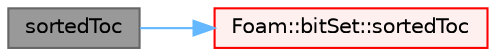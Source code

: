 digraph "sortedToc"
{
 // LATEX_PDF_SIZE
  bgcolor="transparent";
  edge [fontname=Helvetica,fontsize=10,labelfontname=Helvetica,labelfontsize=10];
  node [fontname=Helvetica,fontsize=10,shape=box,height=0.2,width=0.4];
  rankdir="LR";
  Node1 [id="Node000001",label="sortedToc",height=0.2,width=0.4,color="gray40", fillcolor="grey60", style="filled", fontcolor="black",tooltip=" "];
  Node1 -> Node2 [id="edge1_Node000001_Node000002",color="steelblue1",style="solid",tooltip=" "];
  Node2 [id="Node000002",label="Foam::bitSet::sortedToc",height=0.2,width=0.4,color="red", fillcolor="#FFF0F0", style="filled",URL="$classFoam_1_1bitSet.html#a17f4e183a82cc2babc9f3a0e196e8c68",tooltip=" "];
}
